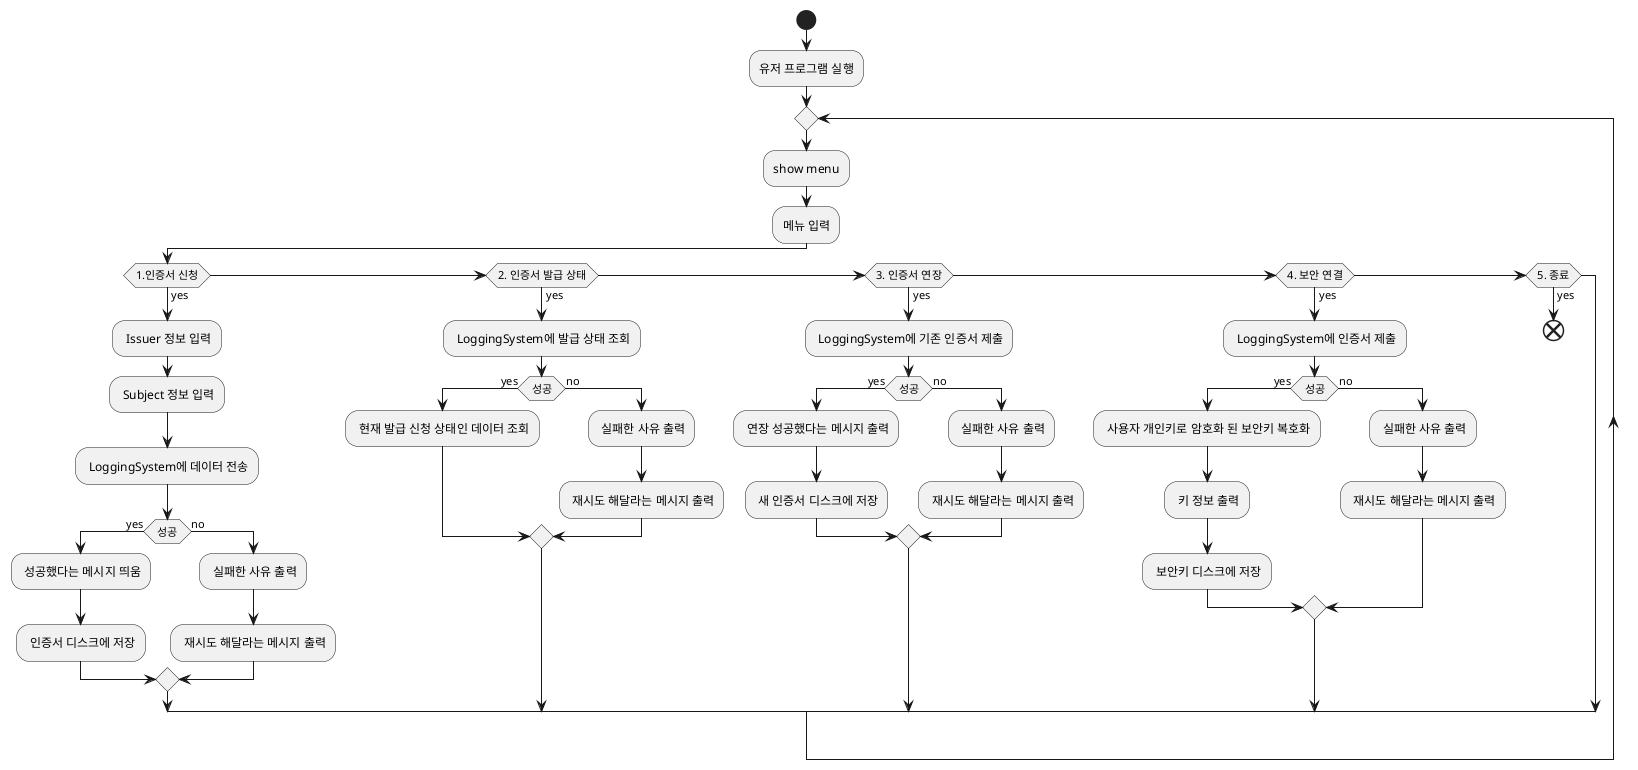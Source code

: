 @startuml UserActivityDiagram
start
:유저 프로그램 실행;
repeat
    :show menu;
    :메뉴 입력;
    if (1.인증서 신청) then(yes)
        : Issuer 정보 입력;
        : Subject 정보 입력;
        : LoggingSystem에 데이터 전송;
        if (성공) then(yes)
            : 성공했다는 메시지 띄움;
            : 인증서 디스크에 저장;
        else(no)
            : 실패한 사유 출력;
            : 재시도 해달라는 메시지 출력;
        endif
    elseif (2. 인증서 발급 상태) then(yes)
        : LoggingSystem에 발급 상태 조회;
        if (성공) then(yes)
            : 현재 발급 신청 상태인 데이터 조회;
        else(no)
            : 실패한 사유 출력;
            : 재시도 해달라는 메시지 출력;
        endif
    elseif (3. 인증서 연장) then(yes)
        : LoggingSystem에 기존 인증서 제출;
        if (성공) then(yes)
            : 연장 성공했다는 메시지 출력;
            : 새 인증서 디스크에 저장;
        else(no)
            : 실패한 사유 출력;
            : 재시도 해달라는 메시지 출력;
        endif
    elseif (4. 보안 연결) then(yes)
        : LoggingSystem에 인증서 제출;
        if (성공) then(yes)
            : 사용자 개인키로 암호화 된 보안키 복호화;
            : 키 정보 출력;
            : 보안키 디스크에 저장;
        else(no)
            : 실패한 사유 출력;
            : 재시도 해달라는 메시지 출력;
        endif
    elseif (5. 종료) then(yes)
        end
    endif
repeat while
@enduml